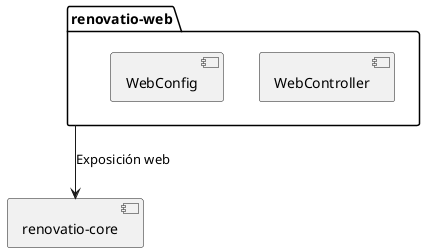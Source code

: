 @startuml
package "renovatio-web" {
  [WebController]
  [WebConfig]
}

[renovatio-web] --> [renovatio-core] : Exposición web
@enduml

